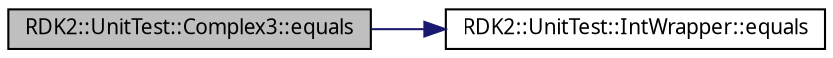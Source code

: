 digraph G
{
  edge [fontname="FreeSans.ttf",fontsize=10,labelfontname="FreeSans.ttf",labelfontsize=10];
  node [fontname="FreeSans.ttf",fontsize=10,shape=record];
  rankdir=LR;
  Node1 [label="RDK2::UnitTest::Complex3::equals",height=0.2,width=0.4,color="black", fillcolor="grey75", style="filled" fontcolor="black"];
  Node1 -> Node2 [color="midnightblue",fontsize=10,style="solid",fontname="FreeSans.ttf"];
  Node2 [label="RDK2::UnitTest::IntWrapper::equals",height=0.2,width=0.4,color="black", fillcolor="white", style="filled",URL="$struct_r_d_k2_1_1_unit_test_1_1_int_wrapper.html#c2a144d31393080ae623144193d6b57c",tooltip="Compare this and another object."];
}
